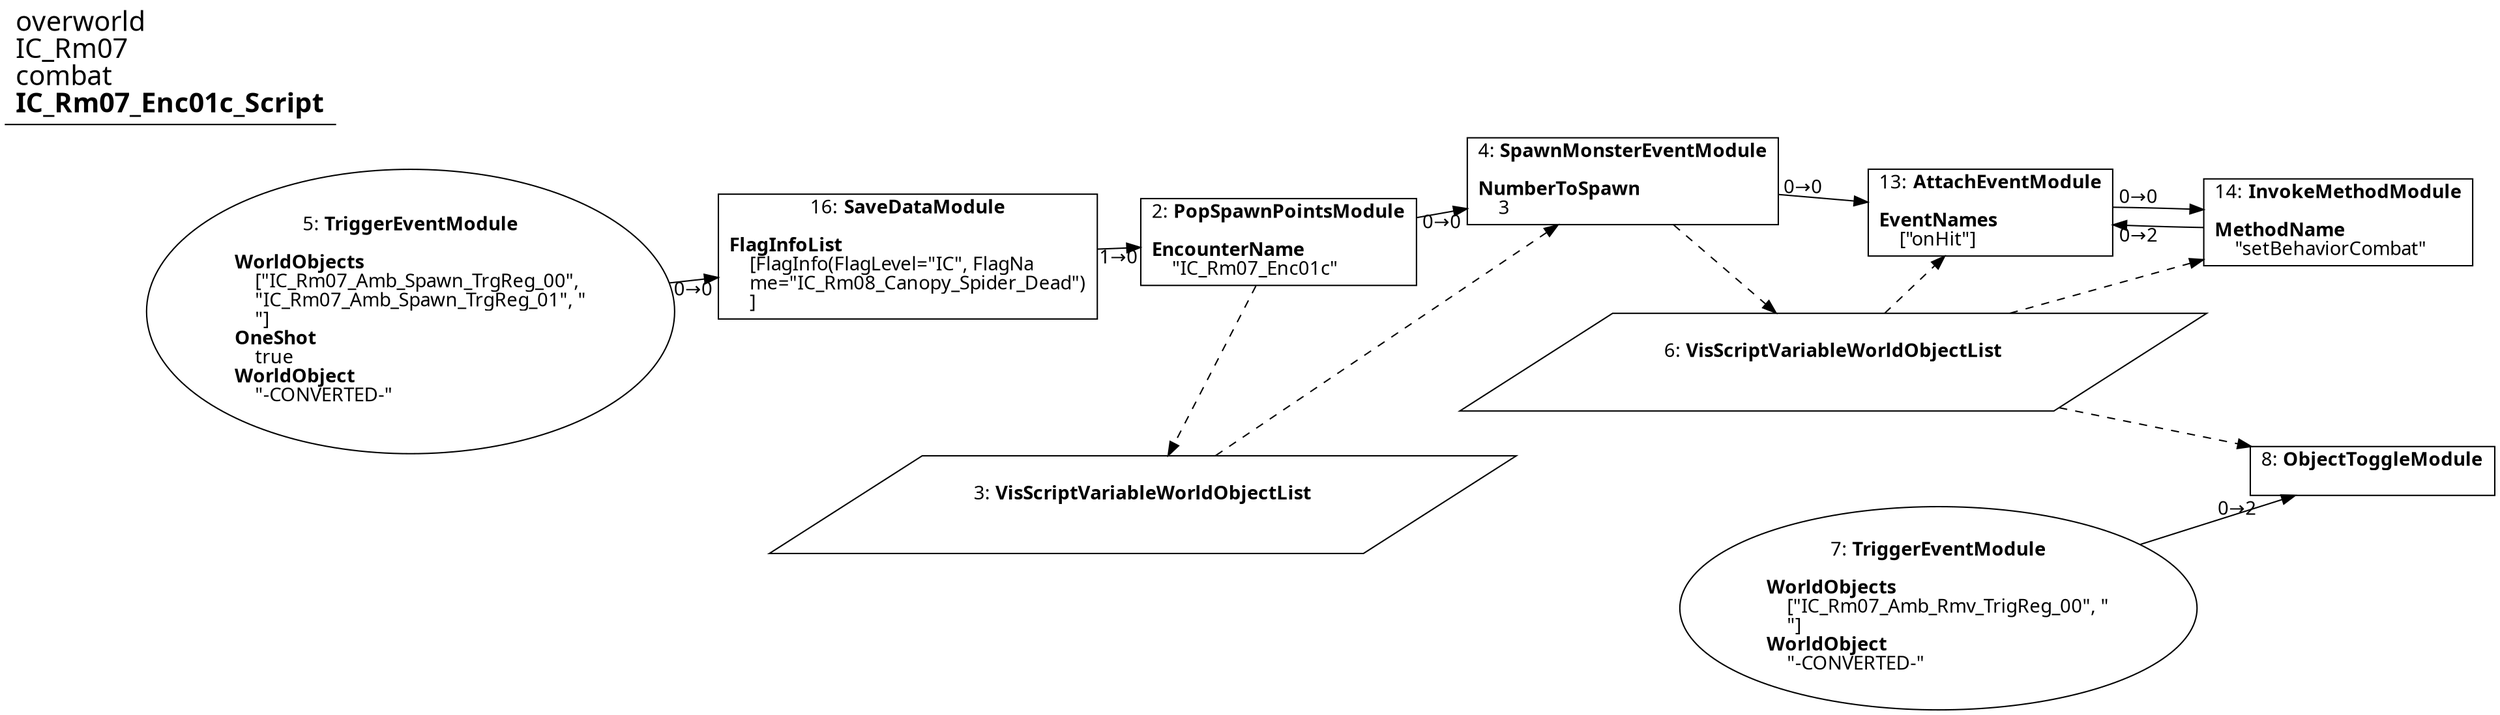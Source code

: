 digraph {
    layout = fdp;
    overlap = prism;
    sep = "+16";
    splines = spline;

    node [ shape = box ];

    graph [ fontname = "Segoe UI" ];
    node [ fontname = "Segoe UI" ];
    edge [ fontname = "Segoe UI" ];

    2 [ label = <2: <b>PopSpawnPointsModule</b><br/><br/><b>EncounterName</b><br align="left"/>    &quot;IC_Rm07_Enc01c&quot;<br align="left"/>> ];
    2 [ pos = "0.29200003,-0.46!" ];
    2 -> 4 [ label = "0→0" ];
    2 -> 3 [ style = dashed ];

    3 [ label = <3: <b>VisScriptVariableWorldObjectList</b><br/><br/>> ];
    3 [ shape = parallelogram ]
    3 [ pos = "0.572,-0.652!" ];

    4 [ label = <4: <b>SpawnMonsterEventModule</b><br/><br/><b>NumberToSpawn</b><br align="left"/>    3<br align="left"/>> ];
    4 [ pos = "0.841,-0.46!" ];
    4 -> 13 [ label = "0→0" ];
    3 -> 4 [ style = dashed ];
    4 -> 6 [ style = dashed ];

    5 [ label = <5: <b>TriggerEventModule</b><br/><br/><b>WorldObjects</b><br align="left"/>    [&quot;IC_Rm07_Amb_Spawn_TrgReg_00&quot;, <br align="left"/>    &quot;IC_Rm07_Amb_Spawn_TrgReg_01&quot;, &quot;<br align="left"/>    &quot;]<br align="left"/><b>OneShot</b><br align="left"/>    true<br align="left"/><b>WorldObject</b><br align="left"/>    &quot;-CONVERTED-&quot;<br align="left"/>> ];
    5 [ shape = oval ]
    5 [ pos = "-0.21900001,-0.437!" ];
    5 -> 16 [ label = "0→0" ];

    6 [ label = <6: <b>VisScriptVariableWorldObjectList</b><br/><br/>> ];
    6 [ shape = parallelogram ]
    6 [ pos = "1.22,-0.62600005!" ];

    7 [ label = <7: <b>TriggerEventModule</b><br/><br/><b>WorldObjects</b><br align="left"/>    [&quot;IC_Rm07_Amb_Rmv_TrigReg_00&quot;, &quot;<br align="left"/>    &quot;]<br align="left"/><b>WorldObject</b><br align="left"/>    &quot;-CONVERTED-&quot;<br align="left"/>> ];
    7 [ shape = oval ]
    7 [ pos = "1.222,-0.72700006!" ];
    7 -> 8 [ label = "0→2" ];

    8 [ label = <8: <b>ObjectToggleModule</b><br/><br/>> ];
    8 [ pos = "1.6060001,-0.68100005!" ];
    6 -> 8 [ style = dashed ];

    13 [ label = <13: <b>AttachEventModule</b><br/><br/><b>EventNames</b><br align="left"/>    [&quot;onHit&quot;]<br align="left"/>> ];
    13 [ pos = "1.491,-0.48000002!" ];
    13 -> 14 [ label = "0→0" ];
    6 -> 13 [ style = dashed ];

    14 [ label = <14: <b>InvokeMethodModule</b><br/><br/><b>MethodName</b><br align="left"/>    &quot;setBehaviorCombat&quot;<br align="left"/>> ];
    14 [ pos = "1.715,-0.48000002!" ];
    14 -> 13 [ label = "0→2" ];
    6 -> 14 [ style = dashed ];

    16 [ label = <16: <b>SaveDataModule</b><br/><br/><b>FlagInfoList</b><br align="left"/>    [FlagInfo(FlagLevel=&quot;IC&quot;, FlagNa<br align="left"/>    me=&quot;IC_Rm08_Canopy_Spider_Dead&quot;)<br align="left"/>    ]<br align="left"/>> ];
    16 [ pos = "0.043,-0.437!" ];
    16 -> 2 [ label = "1→0" ];

    title [ pos = "-0.22000001,-0.43600002!" ];
    title [ shape = underline ];
    title [ label = <<font point-size="20">overworld<br align="left"/>IC_Rm07<br align="left"/>combat<br align="left"/><b>IC_Rm07_Enc01c_Script</b><br align="left"/></font>> ];
}
